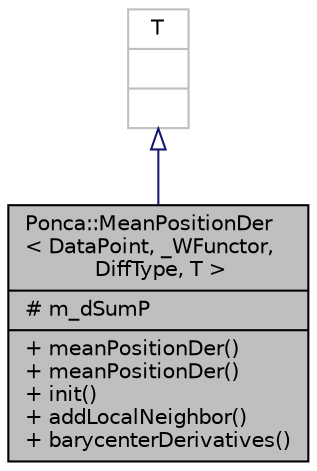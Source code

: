 digraph "Ponca::MeanPositionDer&lt; DataPoint, _WFunctor, DiffType, T &gt;"
{
 // INTERACTIVE_SVG=YES
 // LATEX_PDF_SIZE
  bgcolor="transparent";
  edge [fontname="Helvetica",fontsize="10",labelfontname="Helvetica",labelfontsize="10"];
  node [fontname="Helvetica",fontsize="10",shape=record];
  Node1 [label="{Ponca::MeanPositionDer\l\< DataPoint, _WFunctor,\l DiffType, T \>\n|# m_dSumP\l|+ meanPositionDer()\l+ meanPositionDer()\l+ init()\l+ addLocalNeighbor()\l+ barycenterDerivatives()\l}",height=0.2,width=0.4,color="black", fillcolor="grey75", style="filled", fontcolor="black",tooltip=" "];
  Node2 -> Node1 [dir="back",color="midnightblue",fontsize="10",style="solid",arrowtail="onormal",fontname="Helvetica"];
  Node2 [label="{T\n||}",height=0.2,width=0.4,color="grey75",tooltip=" "];
}
